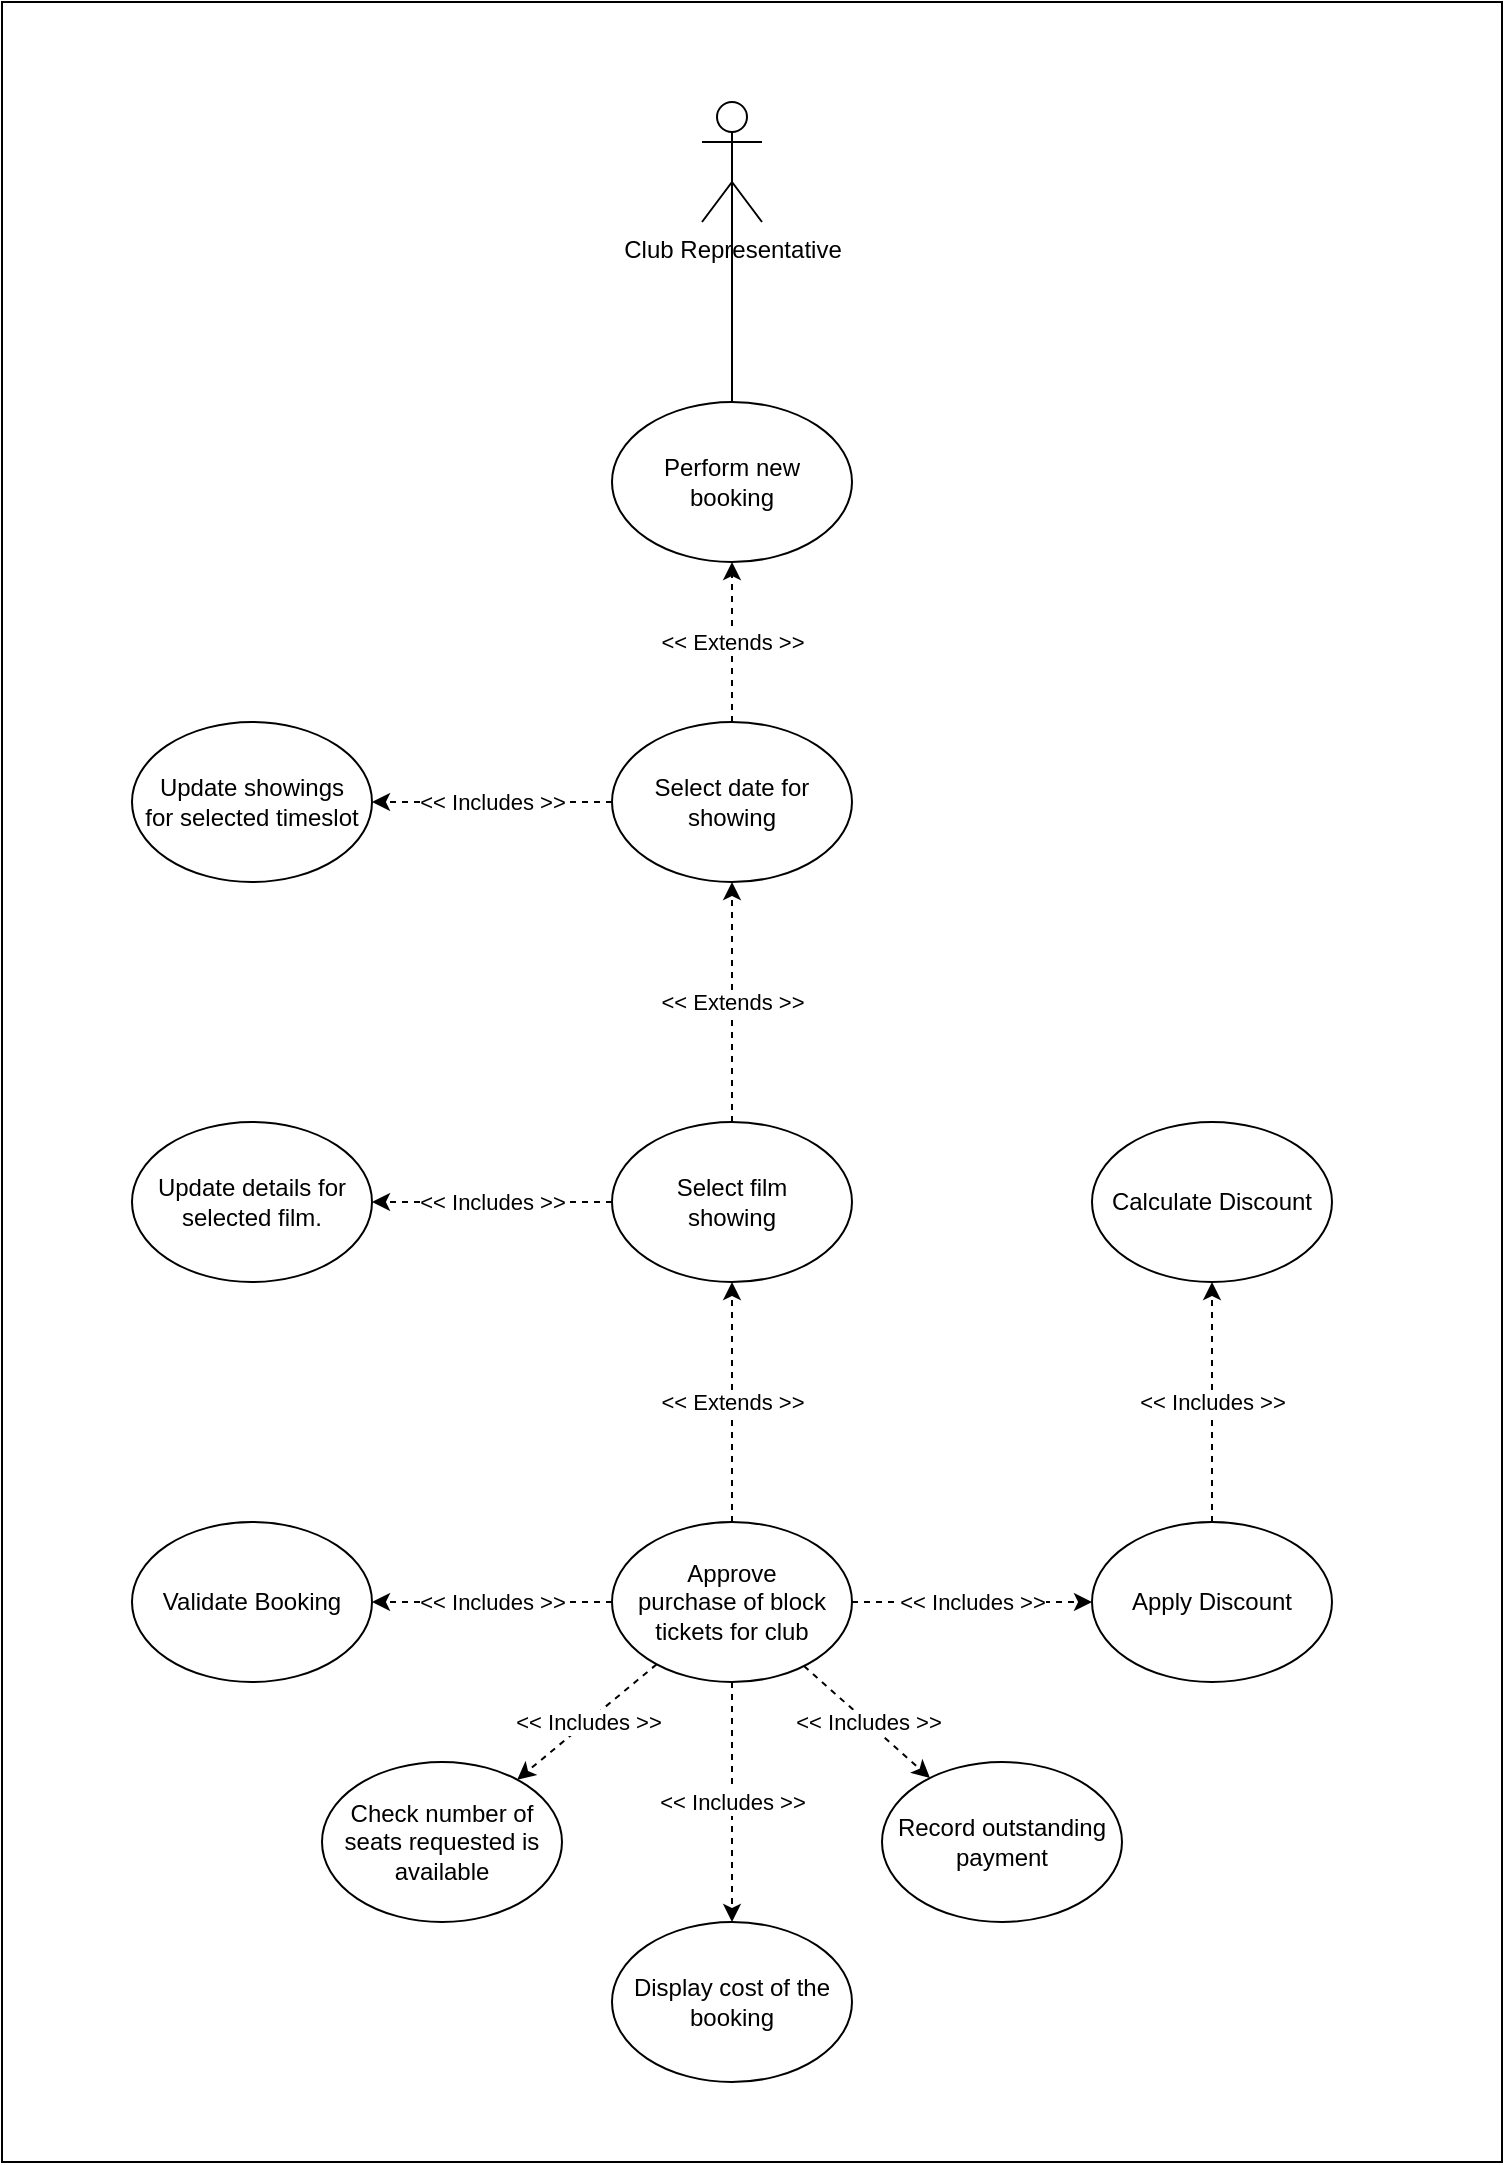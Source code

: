 <mxfile version="14.5.1" type="device"><diagram id="2EWXQVKjTKPC-5PaY-Wo" name="Page-1"><mxGraphModel dx="3671" dy="1632" grid="1" gridSize="10" guides="1" tooltips="1" connect="1" arrows="1" fold="1" page="1" pageScale="1" pageWidth="827" pageHeight="1169" math="0" shadow="0"><root><mxCell id="0"/><mxCell id="1" parent="0"/><mxCell id="nYkG9F2ko-0vKMNwIsqp-5" value="" style="rounded=0;whiteSpace=wrap;html=1;" vertex="1" parent="1"><mxGeometry x="-280" width="750" height="1080" as="geometry"/></mxCell><mxCell id="UHCpjdv8amNR9yXHCRYe-31" value="Club Representative" style="shape=umlActor;verticalLabelPosition=bottom;verticalAlign=top;html=1;outlineConnect=0;" parent="1" vertex="1"><mxGeometry x="70" y="50" width="30" height="60" as="geometry"/></mxCell><mxCell id="UHCpjdv8amNR9yXHCRYe-33" value="Approve &lt;br&gt;purchase of block tickets for club" style="ellipse;whiteSpace=wrap;html=1;" parent="1" vertex="1"><mxGeometry x="25" y="760" width="120" height="80" as="geometry"/></mxCell><mxCell id="UHCpjdv8amNR9yXHCRYe-38" value="" style="endArrow=none;html=1;strokeColor=#000000;exitX=0.5;exitY=0.5;exitDx=0;exitDy=0;exitPerimeter=0;" parent="1" source="UHCpjdv8amNR9yXHCRYe-31" target="UHCpjdv8amNR9yXHCRYe-42" edge="1"><mxGeometry width="50" height="50" relative="1" as="geometry"><mxPoint x="450" y="170" as="sourcePoint"/><mxPoint x="200" y="80" as="targetPoint"/></mxGeometry></mxCell><mxCell id="UHCpjdv8amNR9yXHCRYe-41" value="Apply Discount" style="ellipse;whiteSpace=wrap;html=1;" parent="1" vertex="1"><mxGeometry x="265" y="760" width="120" height="80" as="geometry"/></mxCell><mxCell id="UHCpjdv8amNR9yXHCRYe-42" value="Perform new&lt;br&gt;booking" style="ellipse;whiteSpace=wrap;html=1;" parent="1" vertex="1"><mxGeometry x="25" y="200" width="120" height="80" as="geometry"/></mxCell><mxCell id="UHCpjdv8amNR9yXHCRYe-45" value="Select date for showing" style="ellipse;whiteSpace=wrap;html=1;" parent="1" vertex="1"><mxGeometry x="25" y="360" width="120" height="80" as="geometry"/></mxCell><mxCell id="UHCpjdv8amNR9yXHCRYe-46" value="Select film&lt;br&gt;showing" style="ellipse;whiteSpace=wrap;html=1;" parent="1" vertex="1"><mxGeometry x="25" y="560" width="120" height="80" as="geometry"/></mxCell><mxCell id="UHCpjdv8amNR9yXHCRYe-47" value="" style="endArrow=classic;html=1;strokeColor=#000000;dashed=1;" parent="1" source="UHCpjdv8amNR9yXHCRYe-45" target="UHCpjdv8amNR9yXHCRYe-42" edge="1"><mxGeometry relative="1" as="geometry"><mxPoint x="215" y="645" as="sourcePoint"/><mxPoint x="215" y="525" as="targetPoint"/><Array as="points"/></mxGeometry></mxCell><mxCell id="UHCpjdv8amNR9yXHCRYe-48" value="&amp;lt;&amp;lt; Extends &amp;gt;&amp;gt;" style="edgeLabel;resizable=0;html=1;align=center;verticalAlign=middle;" parent="UHCpjdv8amNR9yXHCRYe-47" connectable="0" vertex="1"><mxGeometry relative="1" as="geometry"/></mxCell><mxCell id="UHCpjdv8amNR9yXHCRYe-49" value="Update showings&lt;br&gt;for selected timeslot" style="ellipse;whiteSpace=wrap;html=1;" parent="1" vertex="1"><mxGeometry x="-215" y="360" width="120" height="80" as="geometry"/></mxCell><mxCell id="UHCpjdv8amNR9yXHCRYe-50" value="" style="endArrow=classic;html=1;strokeColor=#000000;dashed=1;" parent="1" source="UHCpjdv8amNR9yXHCRYe-45" target="UHCpjdv8amNR9yXHCRYe-49" edge="1"><mxGeometry relative="1" as="geometry"><mxPoint x="-45" y="510" as="sourcePoint"/><mxPoint x="381.718" y="336.718" as="targetPoint"/><Array as="points"/></mxGeometry></mxCell><mxCell id="UHCpjdv8amNR9yXHCRYe-51" value="&amp;lt;&amp;lt; Includes &amp;gt;&amp;gt;" style="edgeLabel;resizable=0;html=1;align=center;verticalAlign=middle;" parent="UHCpjdv8amNR9yXHCRYe-50" connectable="0" vertex="1"><mxGeometry relative="1" as="geometry"/></mxCell><mxCell id="UHCpjdv8amNR9yXHCRYe-52" value="" style="endArrow=classic;html=1;strokeColor=#000000;dashed=1;" parent="1" source="UHCpjdv8amNR9yXHCRYe-46" target="UHCpjdv8amNR9yXHCRYe-45" edge="1"><mxGeometry relative="1" as="geometry"><mxPoint x="95" y="370" as="sourcePoint"/><mxPoint x="95" y="250" as="targetPoint"/><Array as="points"/></mxGeometry></mxCell><mxCell id="UHCpjdv8amNR9yXHCRYe-53" value="&amp;lt;&amp;lt; Extends &amp;gt;&amp;gt;" style="edgeLabel;resizable=0;html=1;align=center;verticalAlign=middle;" parent="UHCpjdv8amNR9yXHCRYe-52" connectable="0" vertex="1"><mxGeometry relative="1" as="geometry"/></mxCell><mxCell id="UHCpjdv8amNR9yXHCRYe-54" value="Update details for&lt;br&gt;selected film." style="ellipse;whiteSpace=wrap;html=1;" parent="1" vertex="1"><mxGeometry x="-215" y="560" width="120" height="80" as="geometry"/></mxCell><mxCell id="UHCpjdv8amNR9yXHCRYe-55" value="" style="endArrow=classic;html=1;strokeColor=#000000;dashed=1;" parent="1" source="UHCpjdv8amNR9yXHCRYe-46" target="UHCpjdv8amNR9yXHCRYe-54" edge="1"><mxGeometry relative="1" as="geometry"><mxPoint x="-85" y="410" as="sourcePoint"/><mxPoint x="-25" y="720" as="targetPoint"/><Array as="points"/></mxGeometry></mxCell><mxCell id="UHCpjdv8amNR9yXHCRYe-56" value="&amp;lt;&amp;lt; Includes &amp;gt;&amp;gt;" style="edgeLabel;resizable=0;html=1;align=center;verticalAlign=middle;" parent="UHCpjdv8amNR9yXHCRYe-55" connectable="0" vertex="1"><mxGeometry relative="1" as="geometry"/></mxCell><mxCell id="UHCpjdv8amNR9yXHCRYe-57" value="" style="endArrow=classic;html=1;strokeColor=#000000;dashed=1;" parent="1" source="UHCpjdv8amNR9yXHCRYe-33" target="UHCpjdv8amNR9yXHCRYe-46" edge="1"><mxGeometry relative="1" as="geometry"><mxPoint x="84.5" y="820" as="sourcePoint"/><mxPoint x="84.5" y="700" as="targetPoint"/><Array as="points"/></mxGeometry></mxCell><mxCell id="UHCpjdv8amNR9yXHCRYe-58" value="&amp;lt;&amp;lt; Extends &amp;gt;&amp;gt;" style="edgeLabel;resizable=0;html=1;align=center;verticalAlign=middle;" parent="UHCpjdv8amNR9yXHCRYe-57" connectable="0" vertex="1"><mxGeometry relative="1" as="geometry"/></mxCell><mxCell id="UHCpjdv8amNR9yXHCRYe-59" value="Validate Booking" style="ellipse;whiteSpace=wrap;html=1;" parent="1" vertex="1"><mxGeometry x="-215" y="760" width="120" height="80" as="geometry"/></mxCell><mxCell id="UHCpjdv8amNR9yXHCRYe-60" value="" style="endArrow=classic;html=1;strokeColor=#000000;dashed=1;" parent="1" source="UHCpjdv8amNR9yXHCRYe-33" target="UHCpjdv8amNR9yXHCRYe-59" edge="1"><mxGeometry relative="1" as="geometry"><mxPoint x="-85" y="610" as="sourcePoint"/><mxPoint x="-55" y="880" as="targetPoint"/><Array as="points"/></mxGeometry></mxCell><mxCell id="UHCpjdv8amNR9yXHCRYe-61" value="&amp;lt;&amp;lt; Includes &amp;gt;&amp;gt;" style="edgeLabel;resizable=0;html=1;align=center;verticalAlign=middle;" parent="UHCpjdv8amNR9yXHCRYe-60" connectable="0" vertex="1"><mxGeometry relative="1" as="geometry"/></mxCell><mxCell id="UHCpjdv8amNR9yXHCRYe-62" value="Check number of seats requested is available" style="ellipse;whiteSpace=wrap;html=1;" parent="1" vertex="1"><mxGeometry x="-120" y="880" width="120" height="80" as="geometry"/></mxCell><mxCell id="UHCpjdv8amNR9yXHCRYe-63" value="" style="endArrow=classic;html=1;strokeColor=#000000;dashed=1;" parent="1" source="UHCpjdv8amNR9yXHCRYe-33" target="UHCpjdv8amNR9yXHCRYe-62" edge="1"><mxGeometry relative="1" as="geometry"><mxPoint x="348.802" y="1035.325" as="sourcePoint"/><mxPoint x="305" y="880" as="targetPoint"/><Array as="points"/></mxGeometry></mxCell><mxCell id="UHCpjdv8amNR9yXHCRYe-64" value="&amp;lt;&amp;lt; Includes &amp;gt;&amp;gt;" style="edgeLabel;resizable=0;html=1;align=center;verticalAlign=middle;" parent="UHCpjdv8amNR9yXHCRYe-63" connectable="0" vertex="1"><mxGeometry relative="1" as="geometry"/></mxCell><mxCell id="UHCpjdv8amNR9yXHCRYe-65" value="" style="endArrow=classic;html=1;strokeColor=#000000;dashed=1;" parent="1" source="UHCpjdv8amNR9yXHCRYe-33" target="UHCpjdv8amNR9yXHCRYe-41" edge="1"><mxGeometry relative="1" as="geometry"><mxPoint x="555" y="1050" as="sourcePoint"/><mxPoint x="435" y="1050" as="targetPoint"/><Array as="points"/></mxGeometry></mxCell><mxCell id="UHCpjdv8amNR9yXHCRYe-66" value="&amp;lt;&amp;lt; Includes &amp;gt;&amp;gt;" style="edgeLabel;resizable=0;html=1;align=center;verticalAlign=middle;" parent="UHCpjdv8amNR9yXHCRYe-65" connectable="0" vertex="1"><mxGeometry relative="1" as="geometry"/></mxCell><mxCell id="UHCpjdv8amNR9yXHCRYe-69" value="Record outstanding&lt;br&gt;payment" style="ellipse;whiteSpace=wrap;html=1;" parent="1" vertex="1"><mxGeometry x="160" y="880" width="120" height="80" as="geometry"/></mxCell><mxCell id="UHCpjdv8amNR9yXHCRYe-70" value="" style="endArrow=classic;html=1;strokeColor=#000000;dashed=1;" parent="1" source="UHCpjdv8amNR9yXHCRYe-33" target="UHCpjdv8amNR9yXHCRYe-69" edge="1"><mxGeometry relative="1" as="geometry"><mxPoint x="155" y="810" as="sourcePoint"/><mxPoint x="275" y="810" as="targetPoint"/><Array as="points"/></mxGeometry></mxCell><mxCell id="UHCpjdv8amNR9yXHCRYe-71" value="&amp;lt;&amp;lt; Includes &amp;gt;&amp;gt;" style="edgeLabel;resizable=0;html=1;align=center;verticalAlign=middle;" parent="UHCpjdv8amNR9yXHCRYe-70" connectable="0" vertex="1"><mxGeometry relative="1" as="geometry"/></mxCell><mxCell id="B3BcqmAIYZKPfT9Zuoiz-1" value="Calculate Discount" style="ellipse;whiteSpace=wrap;html=1;" parent="1" vertex="1"><mxGeometry x="265" y="560" width="120" height="80" as="geometry"/></mxCell><mxCell id="B3BcqmAIYZKPfT9Zuoiz-2" value="" style="endArrow=classic;html=1;strokeColor=#000000;dashed=1;" parent="1" source="UHCpjdv8amNR9yXHCRYe-41" target="B3BcqmAIYZKPfT9Zuoiz-1" edge="1"><mxGeometry relative="1" as="geometry"><mxPoint x="155" y="810" as="sourcePoint"/><mxPoint x="275" y="810" as="targetPoint"/><Array as="points"/></mxGeometry></mxCell><mxCell id="B3BcqmAIYZKPfT9Zuoiz-3" value="&amp;lt;&amp;lt; Includes &amp;gt;&amp;gt;" style="edgeLabel;resizable=0;html=1;align=center;verticalAlign=middle;" parent="B3BcqmAIYZKPfT9Zuoiz-2" connectable="0" vertex="1"><mxGeometry relative="1" as="geometry"/></mxCell><mxCell id="nYkG9F2ko-0vKMNwIsqp-1" value="Display cost of the booking" style="ellipse;whiteSpace=wrap;html=1;" vertex="1" parent="1"><mxGeometry x="25" y="960" width="120" height="80" as="geometry"/></mxCell><mxCell id="nYkG9F2ko-0vKMNwIsqp-2" value="" style="endArrow=classic;html=1;strokeColor=#000000;dashed=1;" edge="1" parent="1" source="UHCpjdv8amNR9yXHCRYe-33" target="nYkG9F2ko-0vKMNwIsqp-1"><mxGeometry relative="1" as="geometry"><mxPoint x="155" y="810" as="sourcePoint"/><mxPoint x="275" y="810" as="targetPoint"/><Array as="points"/></mxGeometry></mxCell><mxCell id="nYkG9F2ko-0vKMNwIsqp-3" value="&amp;lt;&amp;lt; Includes &amp;gt;&amp;gt;" style="edgeLabel;resizable=0;html=1;align=center;verticalAlign=middle;" connectable="0" vertex="1" parent="nYkG9F2ko-0vKMNwIsqp-2"><mxGeometry relative="1" as="geometry"/></mxCell></root></mxGraphModel></diagram></mxfile>